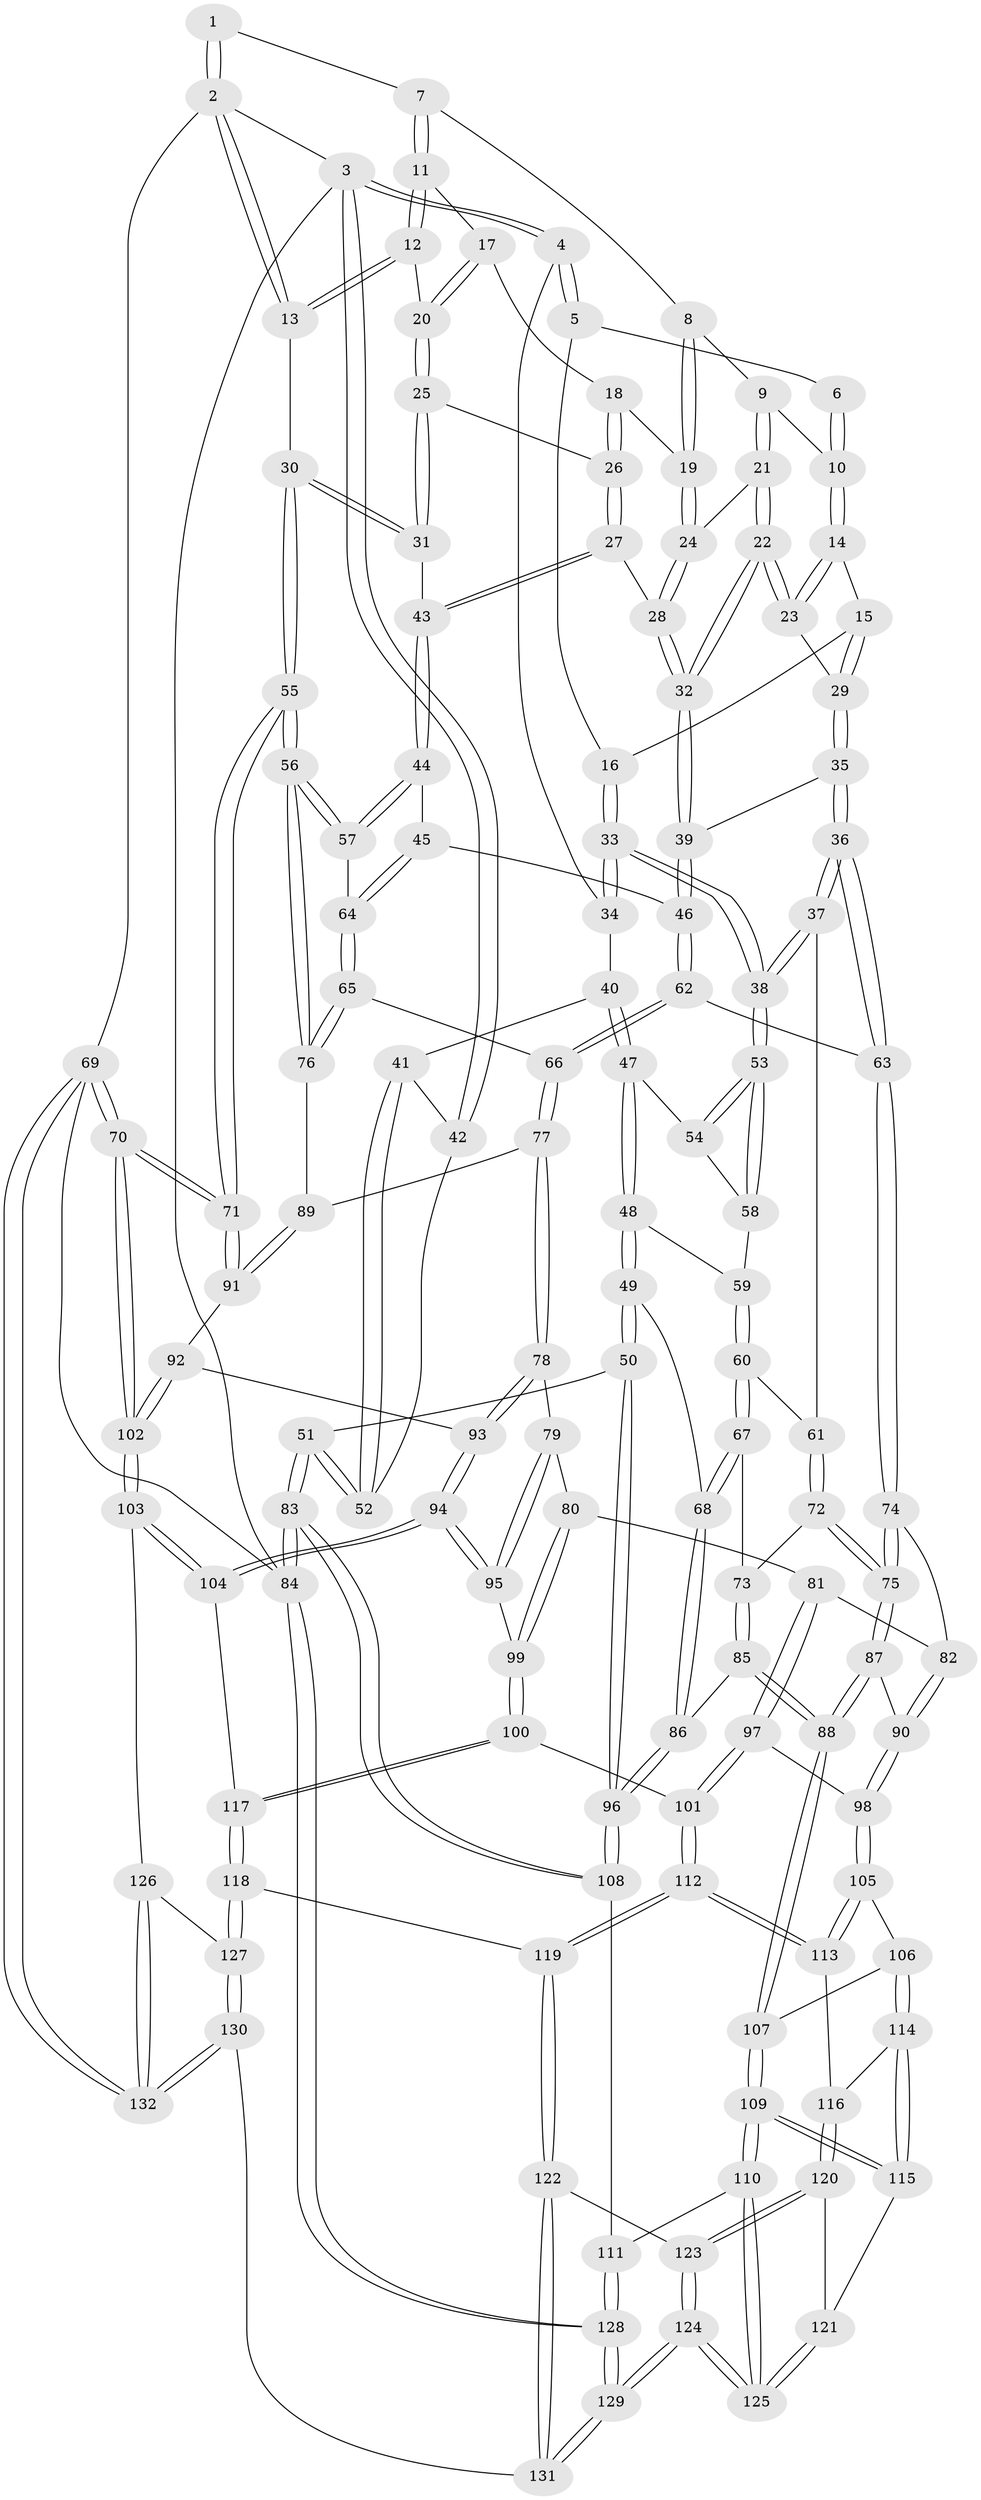 // Generated by graph-tools (version 1.1) at 2025/11/02/27/25 16:11:58]
// undirected, 132 vertices, 327 edges
graph export_dot {
graph [start="1"]
  node [color=gray90,style=filled];
  1 [pos="+0.8235455665443798+0"];
  2 [pos="+1+0"];
  3 [pos="+0+0"];
  4 [pos="+0+0"];
  5 [pos="+0.4179895059093243+0"];
  6 [pos="+0.7312868605464813+0"];
  7 [pos="+0.8403105154425049+0"];
  8 [pos="+0.8063836936432862+0.04382938354200948"];
  9 [pos="+0.7056191898716451+0.051520933938955356"];
  10 [pos="+0.6928384131331039+0.042015530100137984"];
  11 [pos="+0.8996941804443381+0.04106027442930704"];
  12 [pos="+1+0.050768051071603114"];
  13 [pos="+1+0"];
  14 [pos="+0.6543773845917731+0.0658802555997829"];
  15 [pos="+0.5324647155242227+0.021036049928190435"];
  16 [pos="+0.41932720290772907+0"];
  17 [pos="+0.8938448764021466+0.05341926979882266"];
  18 [pos="+0.8479595200592226+0.08366051211360873"];
  19 [pos="+0.8195095167207296+0.07898677378301956"];
  20 [pos="+0.9251164506384818+0.12068013254545364"];
  21 [pos="+0.7480992415053392+0.11884811839913767"];
  22 [pos="+0.7439383096533159+0.1785215236355361"];
  23 [pos="+0.6357162401901004+0.14121322279268875"];
  24 [pos="+0.8191623431106396+0.07941456518814725"];
  25 [pos="+0.91567777520399+0.14025541074930445"];
  26 [pos="+0.8931887997692631+0.16605174385192287"];
  27 [pos="+0.8908259407989874+0.174375168482663"];
  28 [pos="+0.8187705405167488+0.17927309752247408"];
  29 [pos="+0.6264162929910282+0.14795023301109253"];
  30 [pos="+1+0.08448833682419253"];
  31 [pos="+1+0.15980849990019869"];
  32 [pos="+0.7580942108128736+0.20495437508738681"];
  33 [pos="+0.38508481112277604+0.10814173709615818"];
  34 [pos="+0.1656041185966329+0.10583893620507365"];
  35 [pos="+0.5550216915587942+0.21157319654195494"];
  36 [pos="+0.4454459634514826+0.2889085182070185"];
  37 [pos="+0.4359477557241078+0.2829693991104029"];
  38 [pos="+0.42985880959301626+0.2693056195881858"];
  39 [pos="+0.7576772390238805+0.20712997113872939"];
  40 [pos="+0.1323146655126292+0.15939722707187767"];
  41 [pos="+0.09898268661997327+0.16169973957787806"];
  42 [pos="+0+0"];
  43 [pos="+0.9140219845284504+0.2137559243364072"];
  44 [pos="+0.9185248784848035+0.2615738529166173"];
  45 [pos="+0.7804794381329213+0.2876814093210586"];
  46 [pos="+0.7555456059913449+0.25465809740836776"];
  47 [pos="+0.1380985611164639+0.21116139386937663"];
  48 [pos="+0.053189020663720984+0.31525680166686026"];
  49 [pos="+0+0.42608046297621716"];
  50 [pos="+0+0.4301059102150354"];
  51 [pos="+0+0.4286523976288066"];
  52 [pos="+0+0.26808752500183775"];
  53 [pos="+0.30591113060208985+0.25156217920214946"];
  54 [pos="+0.15788123201781698+0.2277576315865661"];
  55 [pos="+1+0.42889152697525096"];
  56 [pos="+1+0.42369095535162515"];
  57 [pos="+1+0.3718405548004223"];
  58 [pos="+0.1718769639683668+0.27379478701021664"];
  59 [pos="+0.1763119547390407+0.29237016796380777"];
  60 [pos="+0.22570984806931463+0.3567511252056491"];
  61 [pos="+0.34417240438193614+0.33802674935237204"];
  62 [pos="+0.5492010641612859+0.325516567147113"];
  63 [pos="+0.4571270118597031+0.3031174153871169"];
  64 [pos="+0.7915730366603825+0.3978436441846017"];
  65 [pos="+0.7701249329492821+0.42706829223474413"];
  66 [pos="+0.7409990500656016+0.4624996948514217"];
  67 [pos="+0.08487814561575079+0.44121352444162476"];
  68 [pos="+0.04605824185293406+0.44229383011500367"];
  69 [pos="+1+1"];
  70 [pos="+1+0.8881130225097911"];
  71 [pos="+1+0.7013957623950706"];
  72 [pos="+0.2642241670953621+0.5114968508396256"];
  73 [pos="+0.209703051254686+0.5169696151107316"];
  74 [pos="+0.4630952770738565+0.3740478084091309"];
  75 [pos="+0.3082013721334151+0.5585526656141995"];
  76 [pos="+0.977704681434863+0.5008764078238388"];
  77 [pos="+0.7411200360511748+0.479231559738651"];
  78 [pos="+0.7249151709338228+0.5241783170631674"];
  79 [pos="+0.6915487792675683+0.5392622395249027"];
  80 [pos="+0.5816351880918673+0.5743800725971218"];
  81 [pos="+0.5538467145986251+0.5662939678633873"];
  82 [pos="+0.4850904482728647+0.4871565370906792"];
  83 [pos="+0+0.7801054126148455"];
  84 [pos="+0+1"];
  85 [pos="+0.18828439414565826+0.639318150793038"];
  86 [pos="+0.1686284419798341+0.6417402832351343"];
  87 [pos="+0.3341282531532909+0.6089538274111201"];
  88 [pos="+0.24609433515390614+0.6689318564858338"];
  89 [pos="+0.9233252448215432+0.5332451995637238"];
  90 [pos="+0.35875686108649235+0.6143411257765101"];
  91 [pos="+0.892677923992388+0.6022727445995097"];
  92 [pos="+0.8830464076112708+0.6160486116085326"];
  93 [pos="+0.7595441343603838+0.5883083898502851"];
  94 [pos="+0.7529316204331994+0.7284863855875342"];
  95 [pos="+0.6617968117227623+0.7211665312905065"];
  96 [pos="+0.11410016796672387+0.671824747932402"];
  97 [pos="+0.47735884945587653+0.6747572430670038"];
  98 [pos="+0.39653143973232635+0.6645536363944362"];
  99 [pos="+0.6247014809486675+0.7239871400227776"];
  100 [pos="+0.6154496715224897+0.7332524213755587"];
  101 [pos="+0.5323887849396828+0.7775946316725592"];
  102 [pos="+0.9205127838306068+0.813792433390027"];
  103 [pos="+0.8946750635268712+0.8178837509790168"];
  104 [pos="+0.790142396714932+0.7671850462110303"];
  105 [pos="+0.378221953791963+0.7299937590652632"];
  106 [pos="+0.3222980691018203+0.743209580714602"];
  107 [pos="+0.24679576793555377+0.6765876846232172"];
  108 [pos="+0.06853639420426917+0.7746776718629685"];
  109 [pos="+0.19752710030253817+0.8330307797184465"];
  110 [pos="+0.19311677721015852+0.8373702906012591"];
  111 [pos="+0.158023165889712+0.8412233284315365"];
  112 [pos="+0.5191793115519373+0.8066783284481736"];
  113 [pos="+0.4098785502462331+0.7992840963548572"];
  114 [pos="+0.3072938731822321+0.7773883544424837"];
  115 [pos="+0.233820195260059+0.8227943216486086"];
  116 [pos="+0.37976581542263416+0.8279738372440768"];
  117 [pos="+0.6706595276634261+0.8531692287174663"];
  118 [pos="+0.6458668169944842+0.9045948954299613"];
  119 [pos="+0.5346057373601917+0.8730285523676703"];
  120 [pos="+0.3768965321897275+0.8334994709301898"];
  121 [pos="+0.3644490281176016+0.8412196261557912"];
  122 [pos="+0.5172542259515945+0.9007011632383951"];
  123 [pos="+0.41252400315638843+0.9064315908692573"];
  124 [pos="+0.3211573467671517+1"];
  125 [pos="+0.2956296049827581+0.9514898246013987"];
  126 [pos="+0.8830029765790948+0.8321901526551579"];
  127 [pos="+0.7262877885706818+1"];
  128 [pos="+0+1"];
  129 [pos="+0.33494848918675835+1"];
  130 [pos="+0.7047993841573086+1"];
  131 [pos="+0.47341293492940323+1"];
  132 [pos="+0.8653163600095751+1"];
  1 -- 2;
  1 -- 2;
  1 -- 7;
  2 -- 3;
  2 -- 13;
  2 -- 13;
  2 -- 69;
  3 -- 4;
  3 -- 4;
  3 -- 42;
  3 -- 42;
  3 -- 84;
  4 -- 5;
  4 -- 5;
  4 -- 34;
  5 -- 6;
  5 -- 16;
  6 -- 10;
  6 -- 10;
  7 -- 8;
  7 -- 11;
  7 -- 11;
  8 -- 9;
  8 -- 19;
  8 -- 19;
  9 -- 10;
  9 -- 21;
  9 -- 21;
  10 -- 14;
  10 -- 14;
  11 -- 12;
  11 -- 12;
  11 -- 17;
  12 -- 13;
  12 -- 13;
  12 -- 20;
  13 -- 30;
  14 -- 15;
  14 -- 23;
  14 -- 23;
  15 -- 16;
  15 -- 29;
  15 -- 29;
  16 -- 33;
  16 -- 33;
  17 -- 18;
  17 -- 20;
  17 -- 20;
  18 -- 19;
  18 -- 26;
  18 -- 26;
  19 -- 24;
  19 -- 24;
  20 -- 25;
  20 -- 25;
  21 -- 22;
  21 -- 22;
  21 -- 24;
  22 -- 23;
  22 -- 23;
  22 -- 32;
  22 -- 32;
  23 -- 29;
  24 -- 28;
  24 -- 28;
  25 -- 26;
  25 -- 31;
  25 -- 31;
  26 -- 27;
  26 -- 27;
  27 -- 28;
  27 -- 43;
  27 -- 43;
  28 -- 32;
  28 -- 32;
  29 -- 35;
  29 -- 35;
  30 -- 31;
  30 -- 31;
  30 -- 55;
  30 -- 55;
  31 -- 43;
  32 -- 39;
  32 -- 39;
  33 -- 34;
  33 -- 34;
  33 -- 38;
  33 -- 38;
  34 -- 40;
  35 -- 36;
  35 -- 36;
  35 -- 39;
  36 -- 37;
  36 -- 37;
  36 -- 63;
  36 -- 63;
  37 -- 38;
  37 -- 38;
  37 -- 61;
  38 -- 53;
  38 -- 53;
  39 -- 46;
  39 -- 46;
  40 -- 41;
  40 -- 47;
  40 -- 47;
  41 -- 42;
  41 -- 52;
  41 -- 52;
  42 -- 52;
  43 -- 44;
  43 -- 44;
  44 -- 45;
  44 -- 57;
  44 -- 57;
  45 -- 46;
  45 -- 64;
  45 -- 64;
  46 -- 62;
  46 -- 62;
  47 -- 48;
  47 -- 48;
  47 -- 54;
  48 -- 49;
  48 -- 49;
  48 -- 59;
  49 -- 50;
  49 -- 50;
  49 -- 68;
  50 -- 51;
  50 -- 96;
  50 -- 96;
  51 -- 52;
  51 -- 52;
  51 -- 83;
  51 -- 83;
  53 -- 54;
  53 -- 54;
  53 -- 58;
  53 -- 58;
  54 -- 58;
  55 -- 56;
  55 -- 56;
  55 -- 71;
  55 -- 71;
  56 -- 57;
  56 -- 57;
  56 -- 76;
  56 -- 76;
  57 -- 64;
  58 -- 59;
  59 -- 60;
  59 -- 60;
  60 -- 61;
  60 -- 67;
  60 -- 67;
  61 -- 72;
  61 -- 72;
  62 -- 63;
  62 -- 66;
  62 -- 66;
  63 -- 74;
  63 -- 74;
  64 -- 65;
  64 -- 65;
  65 -- 66;
  65 -- 76;
  65 -- 76;
  66 -- 77;
  66 -- 77;
  67 -- 68;
  67 -- 68;
  67 -- 73;
  68 -- 86;
  68 -- 86;
  69 -- 70;
  69 -- 70;
  69 -- 132;
  69 -- 132;
  69 -- 84;
  70 -- 71;
  70 -- 71;
  70 -- 102;
  70 -- 102;
  71 -- 91;
  71 -- 91;
  72 -- 73;
  72 -- 75;
  72 -- 75;
  73 -- 85;
  73 -- 85;
  74 -- 75;
  74 -- 75;
  74 -- 82;
  75 -- 87;
  75 -- 87;
  76 -- 89;
  77 -- 78;
  77 -- 78;
  77 -- 89;
  78 -- 79;
  78 -- 93;
  78 -- 93;
  79 -- 80;
  79 -- 95;
  79 -- 95;
  80 -- 81;
  80 -- 99;
  80 -- 99;
  81 -- 82;
  81 -- 97;
  81 -- 97;
  82 -- 90;
  82 -- 90;
  83 -- 84;
  83 -- 84;
  83 -- 108;
  83 -- 108;
  84 -- 128;
  84 -- 128;
  85 -- 86;
  85 -- 88;
  85 -- 88;
  86 -- 96;
  86 -- 96;
  87 -- 88;
  87 -- 88;
  87 -- 90;
  88 -- 107;
  88 -- 107;
  89 -- 91;
  89 -- 91;
  90 -- 98;
  90 -- 98;
  91 -- 92;
  92 -- 93;
  92 -- 102;
  92 -- 102;
  93 -- 94;
  93 -- 94;
  94 -- 95;
  94 -- 95;
  94 -- 104;
  94 -- 104;
  95 -- 99;
  96 -- 108;
  96 -- 108;
  97 -- 98;
  97 -- 101;
  97 -- 101;
  98 -- 105;
  98 -- 105;
  99 -- 100;
  99 -- 100;
  100 -- 101;
  100 -- 117;
  100 -- 117;
  101 -- 112;
  101 -- 112;
  102 -- 103;
  102 -- 103;
  103 -- 104;
  103 -- 104;
  103 -- 126;
  104 -- 117;
  105 -- 106;
  105 -- 113;
  105 -- 113;
  106 -- 107;
  106 -- 114;
  106 -- 114;
  107 -- 109;
  107 -- 109;
  108 -- 111;
  109 -- 110;
  109 -- 110;
  109 -- 115;
  109 -- 115;
  110 -- 111;
  110 -- 125;
  110 -- 125;
  111 -- 128;
  111 -- 128;
  112 -- 113;
  112 -- 113;
  112 -- 119;
  112 -- 119;
  113 -- 116;
  114 -- 115;
  114 -- 115;
  114 -- 116;
  115 -- 121;
  116 -- 120;
  116 -- 120;
  117 -- 118;
  117 -- 118;
  118 -- 119;
  118 -- 127;
  118 -- 127;
  119 -- 122;
  119 -- 122;
  120 -- 121;
  120 -- 123;
  120 -- 123;
  121 -- 125;
  121 -- 125;
  122 -- 123;
  122 -- 131;
  122 -- 131;
  123 -- 124;
  123 -- 124;
  124 -- 125;
  124 -- 125;
  124 -- 129;
  124 -- 129;
  126 -- 127;
  126 -- 132;
  126 -- 132;
  127 -- 130;
  127 -- 130;
  128 -- 129;
  128 -- 129;
  129 -- 131;
  129 -- 131;
  130 -- 131;
  130 -- 132;
  130 -- 132;
}
